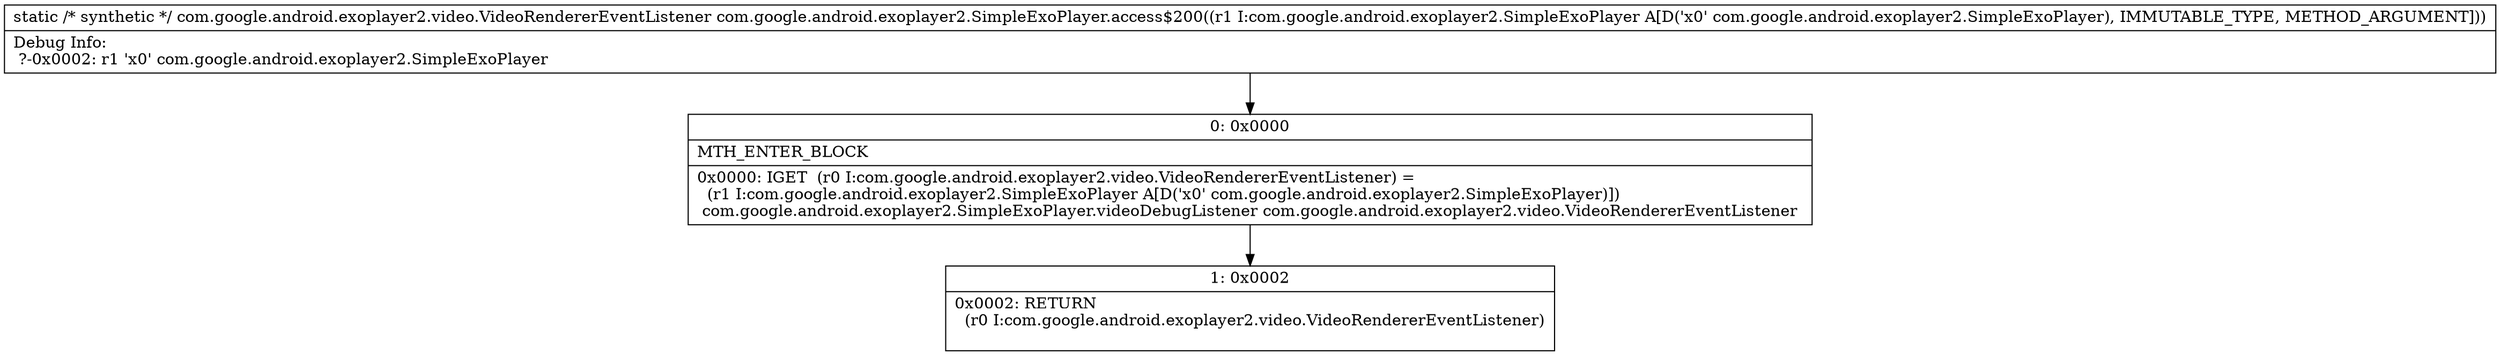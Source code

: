 digraph "CFG forcom.google.android.exoplayer2.SimpleExoPlayer.access$200(Lcom\/google\/android\/exoplayer2\/SimpleExoPlayer;)Lcom\/google\/android\/exoplayer2\/video\/VideoRendererEventListener;" {
Node_0 [shape=record,label="{0\:\ 0x0000|MTH_ENTER_BLOCK\l|0x0000: IGET  (r0 I:com.google.android.exoplayer2.video.VideoRendererEventListener) = \l  (r1 I:com.google.android.exoplayer2.SimpleExoPlayer A[D('x0' com.google.android.exoplayer2.SimpleExoPlayer)])\l com.google.android.exoplayer2.SimpleExoPlayer.videoDebugListener com.google.android.exoplayer2.video.VideoRendererEventListener \l}"];
Node_1 [shape=record,label="{1\:\ 0x0002|0x0002: RETURN  \l  (r0 I:com.google.android.exoplayer2.video.VideoRendererEventListener)\l \l}"];
MethodNode[shape=record,label="{static \/* synthetic *\/ com.google.android.exoplayer2.video.VideoRendererEventListener com.google.android.exoplayer2.SimpleExoPlayer.access$200((r1 I:com.google.android.exoplayer2.SimpleExoPlayer A[D('x0' com.google.android.exoplayer2.SimpleExoPlayer), IMMUTABLE_TYPE, METHOD_ARGUMENT]))  | Debug Info:\l  ?\-0x0002: r1 'x0' com.google.android.exoplayer2.SimpleExoPlayer\l}"];
MethodNode -> Node_0;
Node_0 -> Node_1;
}

